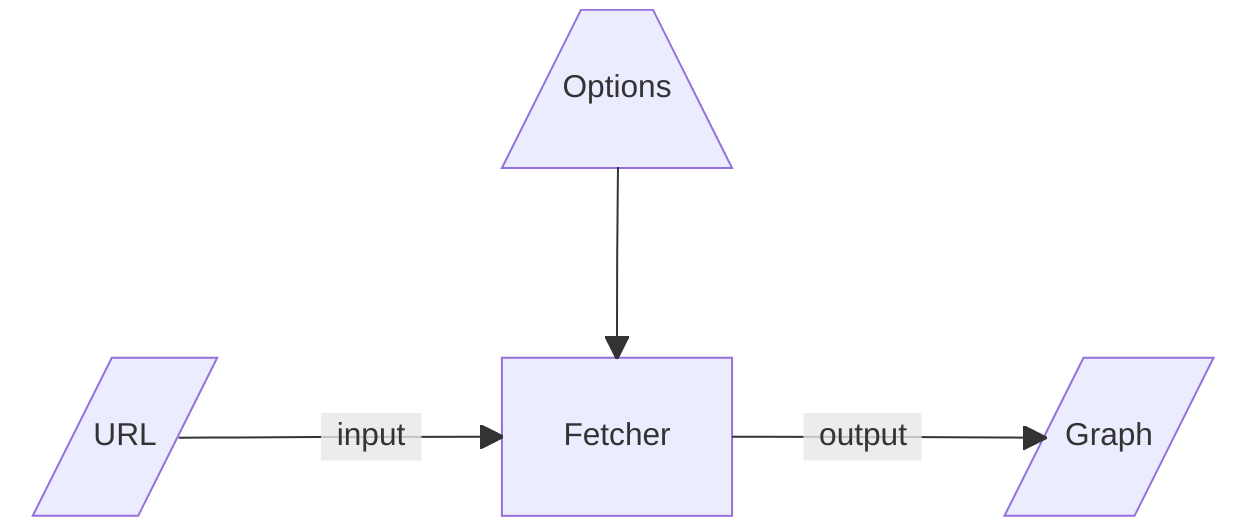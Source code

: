 ---
title: Data flow for fetchers
---
block-beta
  classDef block height:48px,padding:8px;

  columns 5
  space:2 Options space:2
  space:5
  Input space Program space Output

  Options --> Program
  Input-- "input" -->Program
  Program-- "output" -->Output

  Options[/"Options"\]
  Program["Fetcher"]
  Input[/"URL"/]
  Output[/"Graph"/]